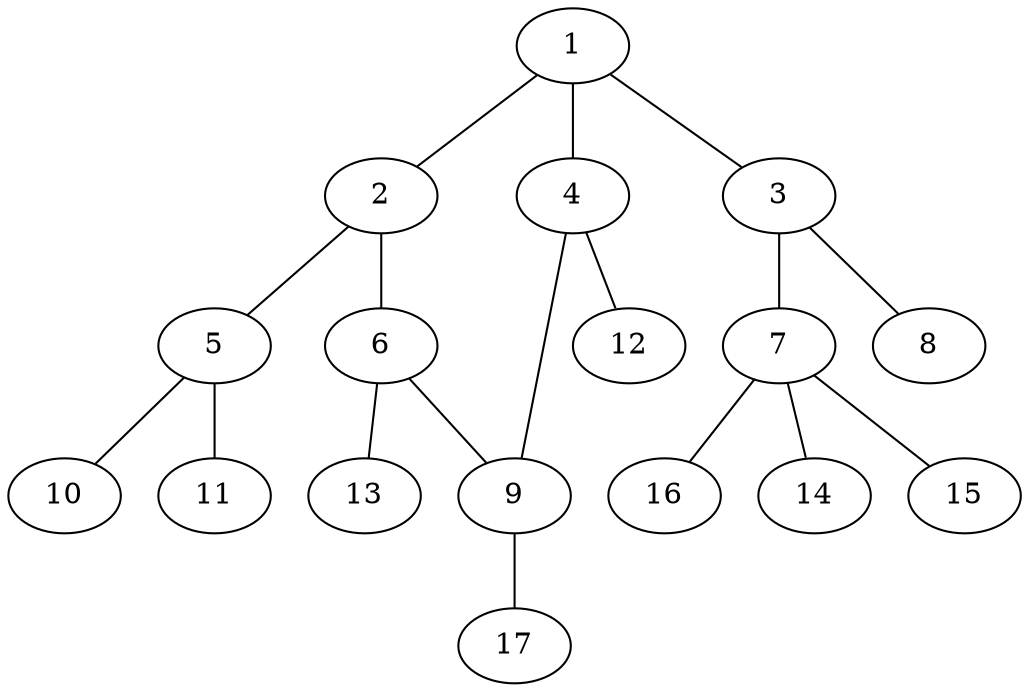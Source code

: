 graph molecule_2200 {
	1	 [chem=C];
	2	 [chem=N];
	1 -- 2	 [valence=1];
	3	 [chem=C];
	1 -- 3	 [valence=1];
	4	 [chem=C];
	1 -- 4	 [valence=2];
	5	 [chem=N];
	2 -- 5	 [valence=1];
	6	 [chem=C];
	2 -- 6	 [valence=1];
	7	 [chem=C];
	3 -- 7	 [valence=1];
	8	 [chem=O];
	3 -- 8	 [valence=2];
	9	 [chem=C];
	4 -- 9	 [valence=1];
	12	 [chem=H];
	4 -- 12	 [valence=1];
	10	 [chem=O];
	5 -- 10	 [valence=2];
	11	 [chem=O];
	5 -- 11	 [valence=1];
	6 -- 9	 [valence=2];
	13	 [chem=H];
	6 -- 13	 [valence=1];
	14	 [chem=H];
	7 -- 14	 [valence=1];
	15	 [chem=H];
	7 -- 15	 [valence=1];
	16	 [chem=H];
	7 -- 16	 [valence=1];
	17	 [chem=H];
	9 -- 17	 [valence=1];
}
